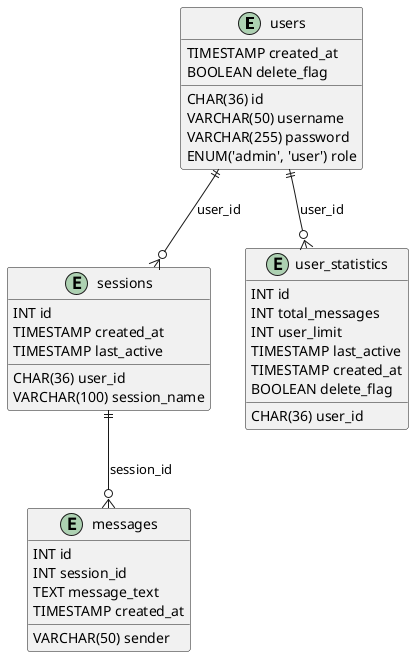 @startuml

entity "users" {
  CHAR(36) id
  VARCHAR(50) username
  VARCHAR(255) password
  ENUM('admin', 'user') role
  TIMESTAMP created_at
  BOOLEAN delete_flag
}

entity "sessions" {
  INT id
  CHAR(36) user_id
  VARCHAR(100) session_name
  TIMESTAMP created_at
  TIMESTAMP last_active
}

entity "messages" {
  INT id
  INT session_id
  VARCHAR(50) sender
  TEXT message_text
  TIMESTAMP created_at
}

entity "user_statistics" {
  INT id
  CHAR(36) user_id
  INT total_messages
  INT user_limit
  TIMESTAMP last_active
  TIMESTAMP created_at
  BOOLEAN delete_flag
}

users ||--o{ sessions : "user_id"
sessions ||--o{ messages : "session_id"
users ||--o{ user_statistics : "user_id"

@enduml
